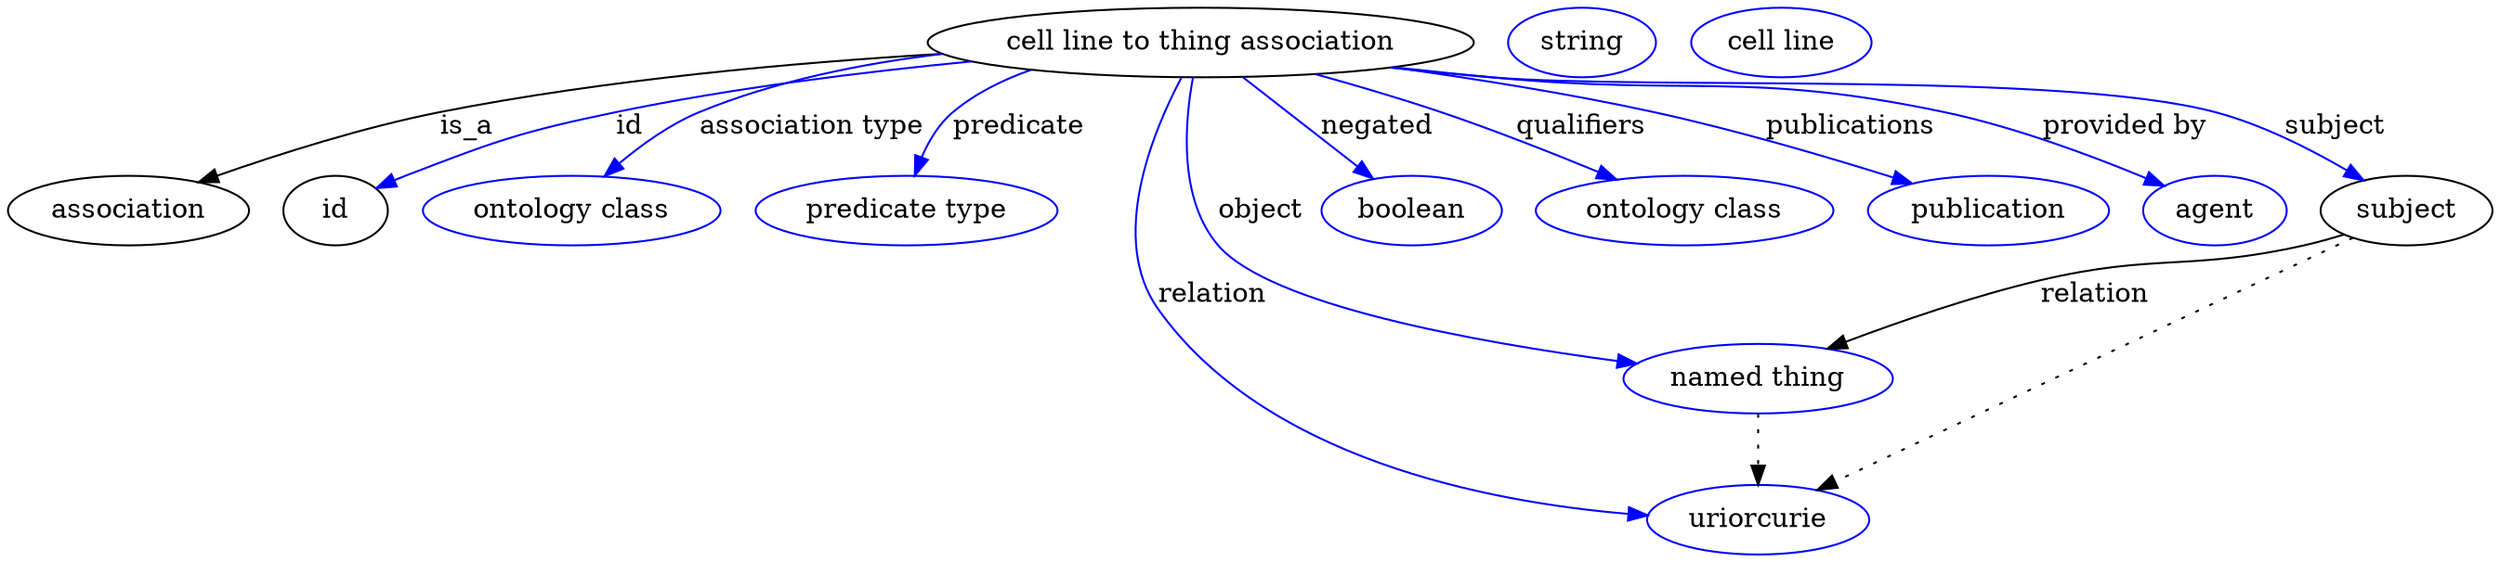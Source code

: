 digraph {
	graph [bb="0,0,1081.8,283"];
	node [label="\N"];
	"cell line to thing association"	 [height=0.5,
		label="cell line to thing association",
		pos="526.05,265",
		width=3.0692];
	association	 [height=0.5,
		pos="50.046,178",
		width=1.3902];
	"cell line to thing association" -> association	 [label=is_a,
		lp="211.05,221.5",
		pos="e,83.109,191.57 421.22,259.25 356.84,254.28 273,245.23 200.05,229 163.02,220.76 122.35,206.6 92.715,195.29"];
	id	 [height=0.5,
		pos="145.05,178",
		width=0.75];
	"cell line to thing association" -> id	 [color=blue,
		label=id,
		lp="280.55,221.5",
		pos="e,166.54,189.3 431.05,255.81 383.74,250.11 325.93,241.45 275.05,229 232.04,218.47 221.82,213.27 181.05,196 179.26,195.24 177.44,\
194.44 175.61,193.61",
		style=solid];
	"association type"	 [color=blue,
		height=0.5,
		label="ontology class",
		pos="252.05,178",
		width=1.7151];
	"cell line to thing association" -> "association type"	 [color=blue,
		label="association type",
		lp="357.05,221.5",
		pos="e,267.95,195.44 435.89,254.54 388.09,248.05 334.84,239.05 313.05,229 299.12,222.58 285.8,212.14 275.18,202.36",
		style=solid];
	predicate	 [color=blue,
		height=0.5,
		label="predicate type",
		pos="392.05,178",
		width=1.679];
	"cell line to thing association" -> predicate	 [color=blue,
		label=predicate,
		lp="441.05,221.5",
		pos="e,396.67,196.29 454.92,251.11 440.89,245.91 427.11,238.78 416.05,229 409.09,222.85 403.99,214.26 400.33,205.87",
		style=solid];
	object	 [color=blue,
		height=0.5,
		label="named thing",
		pos="763.05,91",
		width=1.5346];
	"cell line to thing association" -> object	 [color=blue,
		label=object,
		lp="552.05,178",
		pos="e,713.79,99.293 521.98,246.8 518.01,223.89 515.11,184.59 535.05,160 556.34,133.73 643.47,112.87 703.64,101.22",
		style=solid];
	relation	 [color=blue,
		height=0.5,
		label=uriorcurie,
		pos="763.05,18",
		width=1.2638];
	"cell line to thing association" -> relation	 [color=blue,
		label=relation,
		lp="536.05,134.5",
		pos="e,718.78,22.974 518.01,246.72 506.95,218.52 491,163.83 515.05,127 557.82,61.478 649.74,35.083 708.87,24.633",
		style=solid];
	negated	 [color=blue,
		height=0.5,
		label=boolean,
		pos="616.05,178",
		width=1.0652];
	"cell line to thing association" -> negated	 [color=blue,
		label=negated,
		lp="598.55,221.5",
		pos="e,599.24,194.24 544.69,246.97 558.37,233.75 577.07,215.68 591.89,201.35",
		style=solid];
	qualifiers	 [color=blue,
		height=0.5,
		label="ontology class",
		pos="734.05,178",
		width=1.7151];
	"cell line to thing association" -> qualifiers	 [color=blue,
		label=qualifiers,
		lp="684.05,221.5",
		pos="e,702.11,193.65 573.21,248.56 589.43,242.67 607.64,235.8 624.05,229 647.15,219.42 672.5,207.75 693.03,197.99",
		style=solid];
	publications	 [color=blue,
		height=0.5,
		label=publication,
		pos="864.05,178",
		width=1.3902];
	"cell line to thing association" -> publications	 [color=blue,
		label=publications,
		lp="798.55,221.5",
		pos="e,829.61,191.23 605.26,252.35 639.02,246.3 678.7,238.34 714.05,229 750.24,219.43 790.35,205.62 819.98,194.78",
		style=solid];
	"provided by"	 [color=blue,
		height=0.5,
		label=agent,
		pos="962.05,178",
		width=0.83048];
	"cell line to thing association" -> "provided by"	 [color=blue,
		label="provided by",
		lp="915.05,221.5",
		pos="e,939.08,189.86 605.33,252.37 618.58,250.45 632.19,248.58 645.05,247 729.68,236.62 752.99,248.29 836.05,229 869.12,221.32 904.83,\
206.16 929.75,194.35",
		style=solid];
	subject	 [height=0.5,
		pos="1046,178",
		width=0.99297];
	"cell line to thing association" -> subject	 [color=blue,
		label=subject,
		lp="1006.5,221.5",
		pos="e,1025.2,192.82 604.01,252.16 617.66,250.21 631.75,248.39 645.05,247 713.01,239.88 886.33,247.74 952.05,229 975,222.45 998.61,209.61 \
1016.4,198.46",
		style=solid];
	association_id	 [color=blue,
		height=0.5,
		label=string,
		pos="685.05,265",
		width=0.84854];
	object -> relation	 [pos="e,763.05,36.09 763.05,72.955 763.05,64.883 763.05,55.176 763.05,46.182",
		style=dotted];
	subject -> object	 [label=relation,
		lp="911.05,134.5",
		pos="e,794.47,105.89 1018.8,165.98 1013,163.75 1006.9,161.62 1001,160 952.89,146.64 938.2,155.39 890.05,142 860.44,133.76 828.33,120.83 \
803.81,110.05"];
	subject -> relation	 [pos="e,789.15,32.759 1021.9,164.36 971.8,136.02 856.26,70.7 797.99,37.757",
		style=dotted];
	"cell line to thing association_subject"	 [color=blue,
		height=0.5,
		label="cell line",
		pos="773.05,265",
		width=1.0832];
}
